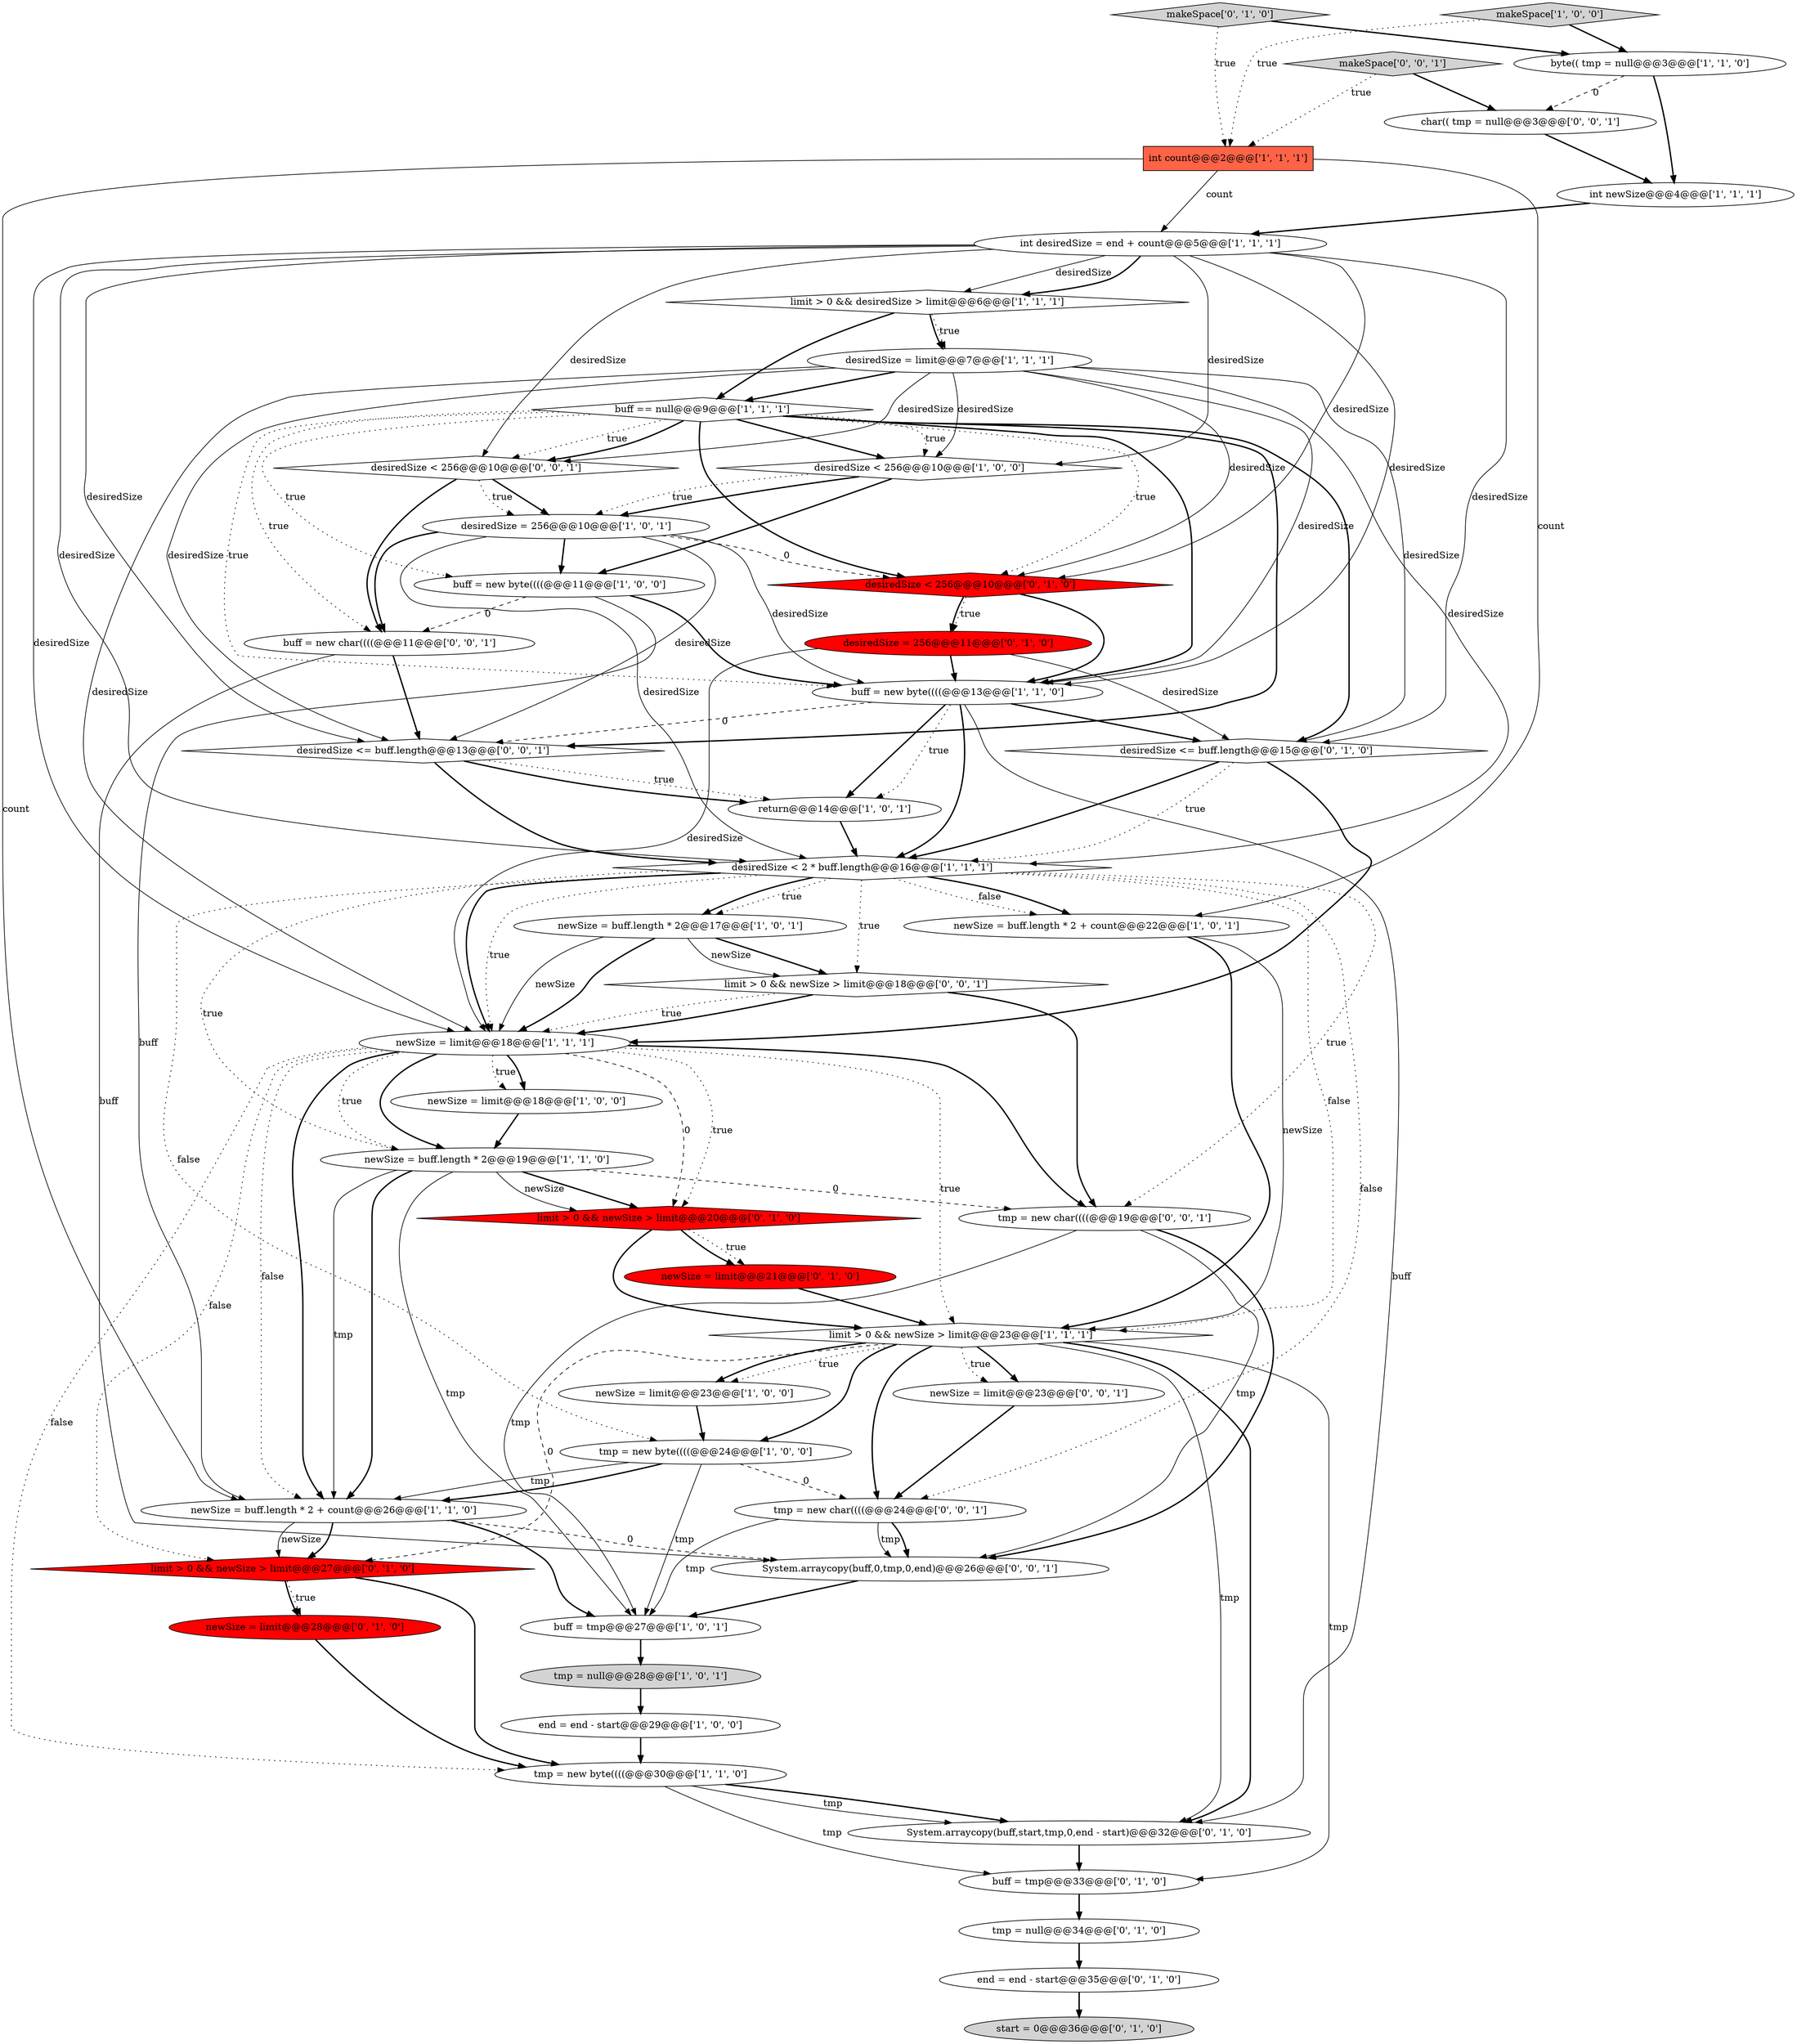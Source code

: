 digraph {
0 [style = filled, label = "buff = tmp@@@27@@@['1', '0', '1']", fillcolor = white, shape = ellipse image = "AAA0AAABBB1BBB"];
1 [style = filled, label = "desiredSize < 256@@@10@@@['1', '0', '0']", fillcolor = white, shape = diamond image = "AAA0AAABBB1BBB"];
2 [style = filled, label = "makeSpace['1', '0', '0']", fillcolor = lightgray, shape = diamond image = "AAA0AAABBB1BBB"];
14 [style = filled, label = "int count@@@2@@@['1', '1', '1']", fillcolor = tomato, shape = box image = "AAA0AAABBB1BBB"];
15 [style = filled, label = "tmp = new byte((((@@@24@@@['1', '0', '0']", fillcolor = white, shape = ellipse image = "AAA0AAABBB1BBB"];
5 [style = filled, label = "limit > 0 && desiredSize > limit@@@6@@@['1', '1', '1']", fillcolor = white, shape = diamond image = "AAA0AAABBB1BBB"];
19 [style = filled, label = "limit > 0 && newSize > limit@@@23@@@['1', '1', '1']", fillcolor = white, shape = diamond image = "AAA0AAABBB1BBB"];
23 [style = filled, label = "desiredSize = 256@@@10@@@['1', '0', '1']", fillcolor = white, shape = ellipse image = "AAA0AAABBB1BBB"];
22 [style = filled, label = "int desiredSize = end + count@@@5@@@['1', '1', '1']", fillcolor = white, shape = ellipse image = "AAA0AAABBB1BBB"];
24 [style = filled, label = "buff = new byte((((@@@13@@@['1', '1', '0']", fillcolor = white, shape = ellipse image = "AAA0AAABBB1BBB"];
43 [style = filled, label = "desiredSize < 256@@@10@@@['0', '0', '1']", fillcolor = white, shape = diamond image = "AAA0AAABBB3BBB"];
49 [style = filled, label = "makeSpace['0', '0', '1']", fillcolor = lightgray, shape = diamond image = "AAA0AAABBB3BBB"];
13 [style = filled, label = "newSize = limit@@@18@@@['1', '0', '0']", fillcolor = white, shape = ellipse image = "AAA0AAABBB1BBB"];
3 [style = filled, label = "buff = new byte((((@@@11@@@['1', '0', '0']", fillcolor = white, shape = ellipse image = "AAA0AAABBB1BBB"];
25 [style = filled, label = "newSize = buff.length * 2@@@19@@@['1', '1', '0']", fillcolor = white, shape = ellipse image = "AAA0AAABBB1BBB"];
48 [style = filled, label = "tmp = new char((((@@@24@@@['0', '0', '1']", fillcolor = white, shape = ellipse image = "AAA0AAABBB3BBB"];
38 [style = filled, label = "desiredSize <= buff.length@@@15@@@['0', '1', '0']", fillcolor = white, shape = diamond image = "AAA0AAABBB2BBB"];
11 [style = filled, label = "newSize = buff.length * 2 + count@@@26@@@['1', '1', '0']", fillcolor = white, shape = ellipse image = "AAA0AAABBB1BBB"];
7 [style = filled, label = "tmp = new byte((((@@@30@@@['1', '1', '0']", fillcolor = white, shape = ellipse image = "AAA0AAABBB1BBB"];
12 [style = filled, label = "end = end - start@@@29@@@['1', '0', '0']", fillcolor = white, shape = ellipse image = "AAA0AAABBB1BBB"];
16 [style = filled, label = "newSize = limit@@@18@@@['1', '1', '1']", fillcolor = white, shape = ellipse image = "AAA0AAABBB1BBB"];
41 [style = filled, label = "newSize = limit@@@23@@@['0', '0', '1']", fillcolor = white, shape = ellipse image = "AAA0AAABBB3BBB"];
36 [style = filled, label = "limit > 0 && newSize > limit@@@27@@@['0', '1', '0']", fillcolor = red, shape = diamond image = "AAA1AAABBB2BBB"];
26 [style = filled, label = "newSize = buff.length * 2 + count@@@22@@@['1', '0', '1']", fillcolor = white, shape = ellipse image = "AAA0AAABBB1BBB"];
20 [style = filled, label = "int newSize@@@4@@@['1', '1', '1']", fillcolor = white, shape = ellipse image = "AAA0AAABBB1BBB"];
8 [style = filled, label = "byte(( tmp = null@@@3@@@['1', '1', '0']", fillcolor = white, shape = ellipse image = "AAA0AAABBB1BBB"];
39 [style = filled, label = "buff = tmp@@@33@@@['0', '1', '0']", fillcolor = white, shape = ellipse image = "AAA0AAABBB2BBB"];
31 [style = filled, label = "System.arraycopy(buff,start,tmp,0,end - start)@@@32@@@['0', '1', '0']", fillcolor = white, shape = ellipse image = "AAA0AAABBB2BBB"];
4 [style = filled, label = "newSize = buff.length * 2@@@17@@@['1', '0', '1']", fillcolor = white, shape = ellipse image = "AAA0AAABBB1BBB"];
30 [style = filled, label = "start = 0@@@36@@@['0', '1', '0']", fillcolor = lightgray, shape = ellipse image = "AAA0AAABBB2BBB"];
40 [style = filled, label = "buff = new char((((@@@11@@@['0', '0', '1']", fillcolor = white, shape = ellipse image = "AAA0AAABBB3BBB"];
45 [style = filled, label = "tmp = new char((((@@@19@@@['0', '0', '1']", fillcolor = white, shape = ellipse image = "AAA0AAABBB3BBB"];
9 [style = filled, label = "desiredSize < 2 * buff.length@@@16@@@['1', '1', '1']", fillcolor = white, shape = diamond image = "AAA0AAABBB1BBB"];
21 [style = filled, label = "desiredSize = limit@@@7@@@['1', '1', '1']", fillcolor = white, shape = ellipse image = "AAA0AAABBB1BBB"];
42 [style = filled, label = "char(( tmp = null@@@3@@@['0', '0', '1']", fillcolor = white, shape = ellipse image = "AAA0AAABBB3BBB"];
6 [style = filled, label = "return@@@14@@@['1', '0', '1']", fillcolor = white, shape = ellipse image = "AAA0AAABBB1BBB"];
32 [style = filled, label = "tmp = null@@@34@@@['0', '1', '0']", fillcolor = white, shape = ellipse image = "AAA0AAABBB2BBB"];
37 [style = filled, label = "desiredSize = 256@@@11@@@['0', '1', '0']", fillcolor = red, shape = ellipse image = "AAA1AAABBB2BBB"];
35 [style = filled, label = "newSize = limit@@@28@@@['0', '1', '0']", fillcolor = red, shape = ellipse image = "AAA1AAABBB2BBB"];
18 [style = filled, label = "tmp = null@@@28@@@['1', '0', '1']", fillcolor = lightgray, shape = ellipse image = "AAA0AAABBB1BBB"];
28 [style = filled, label = "end = end - start@@@35@@@['0', '1', '0']", fillcolor = white, shape = ellipse image = "AAA0AAABBB2BBB"];
34 [style = filled, label = "newSize = limit@@@21@@@['0', '1', '0']", fillcolor = red, shape = ellipse image = "AAA1AAABBB2BBB"];
47 [style = filled, label = "System.arraycopy(buff,0,tmp,0,end)@@@26@@@['0', '0', '1']", fillcolor = white, shape = ellipse image = "AAA0AAABBB3BBB"];
27 [style = filled, label = "makeSpace['0', '1', '0']", fillcolor = lightgray, shape = diamond image = "AAA0AAABBB2BBB"];
29 [style = filled, label = "limit > 0 && newSize > limit@@@20@@@['0', '1', '0']", fillcolor = red, shape = diamond image = "AAA1AAABBB2BBB"];
46 [style = filled, label = "desiredSize <= buff.length@@@13@@@['0', '0', '1']", fillcolor = white, shape = diamond image = "AAA0AAABBB3BBB"];
10 [style = filled, label = "buff == null@@@9@@@['1', '1', '1']", fillcolor = white, shape = diamond image = "AAA0AAABBB1BBB"];
44 [style = filled, label = "limit > 0 && newSize > limit@@@18@@@['0', '0', '1']", fillcolor = white, shape = diamond image = "AAA0AAABBB3BBB"];
17 [style = filled, label = "newSize = limit@@@23@@@['1', '0', '0']", fillcolor = white, shape = ellipse image = "AAA0AAABBB1BBB"];
33 [style = filled, label = "desiredSize < 256@@@10@@@['0', '1', '0']", fillcolor = red, shape = diamond image = "AAA1AAABBB2BBB"];
21->10 [style = bold, label=""];
24->6 [style = dotted, label="true"];
25->0 [style = solid, label="tmp"];
27->14 [style = dotted, label="true"];
3->40 [style = dashed, label="0"];
21->1 [style = solid, label="desiredSize"];
16->13 [style = dotted, label="true"];
3->24 [style = bold, label=""];
24->31 [style = solid, label="buff"];
37->38 [style = solid, label="desiredSize"];
10->24 [style = bold, label=""];
15->0 [style = solid, label="tmp"];
21->46 [style = solid, label="desiredSize"];
22->43 [style = solid, label="desiredSize"];
37->16 [style = solid, label="desiredSize"];
10->3 [style = dotted, label="true"];
7->31 [style = bold, label=""];
25->29 [style = bold, label=""];
29->34 [style = bold, label=""];
43->23 [style = bold, label=""];
11->36 [style = bold, label=""];
4->44 [style = bold, label=""];
12->7 [style = bold, label=""];
9->16 [style = bold, label=""];
1->23 [style = bold, label=""];
48->47 [style = solid, label="tmp"];
9->26 [style = bold, label=""];
43->40 [style = bold, label=""];
41->48 [style = bold, label=""];
19->31 [style = solid, label="tmp"];
8->20 [style = bold, label=""];
15->11 [style = bold, label=""];
11->36 [style = solid, label="newSize"];
38->9 [style = dotted, label="true"];
1->23 [style = dotted, label="true"];
9->26 [style = dotted, label="false"];
21->38 [style = solid, label="desiredSize"];
23->24 [style = solid, label="desiredSize"];
10->1 [style = dotted, label="true"];
19->15 [style = bold, label=""];
33->37 [style = dotted, label="true"];
47->0 [style = bold, label=""];
4->16 [style = solid, label="newSize"];
35->7 [style = bold, label=""];
4->16 [style = bold, label=""];
7->39 [style = solid, label="tmp"];
13->25 [style = bold, label=""];
5->10 [style = bold, label=""];
9->15 [style = dotted, label="false"];
15->11 [style = solid, label="tmp"];
3->11 [style = solid, label="buff"];
14->22 [style = solid, label="count"];
34->19 [style = bold, label=""];
28->30 [style = bold, label=""];
19->17 [style = dotted, label="true"];
16->45 [style = bold, label=""];
10->43 [style = dotted, label="true"];
46->6 [style = bold, label=""];
24->46 [style = dashed, label="0"];
40->47 [style = solid, label="buff"];
18->12 [style = bold, label=""];
22->5 [style = solid, label="desiredSize"];
23->3 [style = bold, label=""];
24->38 [style = bold, label=""];
23->9 [style = solid, label="desiredSize"];
22->5 [style = bold, label=""];
14->11 [style = solid, label="count"];
14->26 [style = solid, label="count"];
8->42 [style = dashed, label="0"];
48->0 [style = solid, label="tmp"];
22->1 [style = solid, label="desiredSize"];
19->39 [style = solid, label="tmp"];
5->21 [style = bold, label=""];
44->16 [style = bold, label=""];
19->41 [style = bold, label=""];
10->24 [style = dotted, label="true"];
19->41 [style = dotted, label="true"];
17->15 [style = bold, label=""];
9->4 [style = dotted, label="true"];
25->29 [style = solid, label="newSize"];
49->14 [style = dotted, label="true"];
36->35 [style = bold, label=""];
16->25 [style = dotted, label="true"];
43->23 [style = dotted, label="true"];
10->1 [style = bold, label=""];
44->45 [style = bold, label=""];
26->19 [style = solid, label="newSize"];
7->31 [style = solid, label="tmp"];
27->8 [style = bold, label=""];
22->24 [style = solid, label="desiredSize"];
16->13 [style = bold, label=""];
37->24 [style = bold, label=""];
46->9 [style = bold, label=""];
10->43 [style = bold, label=""];
29->34 [style = dotted, label="true"];
38->16 [style = bold, label=""];
1->3 [style = bold, label=""];
38->9 [style = bold, label=""];
45->0 [style = solid, label="tmp"];
15->48 [style = dashed, label="0"];
19->17 [style = bold, label=""];
26->19 [style = bold, label=""];
23->33 [style = dashed, label="0"];
9->44 [style = dotted, label="true"];
11->47 [style = dashed, label="0"];
29->19 [style = bold, label=""];
22->9 [style = solid, label="desiredSize"];
21->24 [style = solid, label="desiredSize"];
9->45 [style = dotted, label="true"];
33->24 [style = bold, label=""];
21->33 [style = solid, label="desiredSize"];
22->16 [style = solid, label="desiredSize"];
39->32 [style = bold, label=""];
25->45 [style = dashed, label="0"];
16->11 [style = dotted, label="false"];
21->9 [style = solid, label="desiredSize"];
25->11 [style = solid, label="tmp"];
0->18 [style = bold, label=""];
5->21 [style = dotted, label="true"];
2->14 [style = dotted, label="true"];
10->33 [style = bold, label=""];
16->7 [style = dotted, label="false"];
31->39 [style = bold, label=""];
16->36 [style = dotted, label="false"];
9->16 [style = dotted, label="true"];
33->37 [style = bold, label=""];
16->29 [style = dotted, label="true"];
10->40 [style = dotted, label="true"];
24->9 [style = bold, label=""];
10->38 [style = bold, label=""];
16->19 [style = dotted, label="true"];
49->42 [style = bold, label=""];
16->11 [style = bold, label=""];
19->48 [style = bold, label=""];
4->44 [style = solid, label="newSize"];
19->31 [style = bold, label=""];
21->43 [style = solid, label="desiredSize"];
9->4 [style = bold, label=""];
42->20 [style = bold, label=""];
10->46 [style = bold, label=""];
23->46 [style = solid, label="desiredSize"];
16->25 [style = bold, label=""];
10->33 [style = dotted, label="true"];
22->33 [style = solid, label="desiredSize"];
9->48 [style = dotted, label="false"];
22->46 [style = solid, label="desiredSize"];
9->25 [style = dotted, label="true"];
20->22 [style = bold, label=""];
40->46 [style = bold, label=""];
11->0 [style = bold, label=""];
9->19 [style = dotted, label="false"];
19->36 [style = dashed, label="0"];
45->47 [style = solid, label="tmp"];
36->7 [style = bold, label=""];
25->11 [style = bold, label=""];
23->40 [style = bold, label=""];
48->47 [style = bold, label=""];
21->16 [style = solid, label="desiredSize"];
45->47 [style = bold, label=""];
16->29 [style = dashed, label="0"];
36->35 [style = dotted, label="true"];
22->38 [style = solid, label="desiredSize"];
6->9 [style = bold, label=""];
24->6 [style = bold, label=""];
46->6 [style = dotted, label="true"];
32->28 [style = bold, label=""];
44->16 [style = dotted, label="true"];
2->8 [style = bold, label=""];
}
